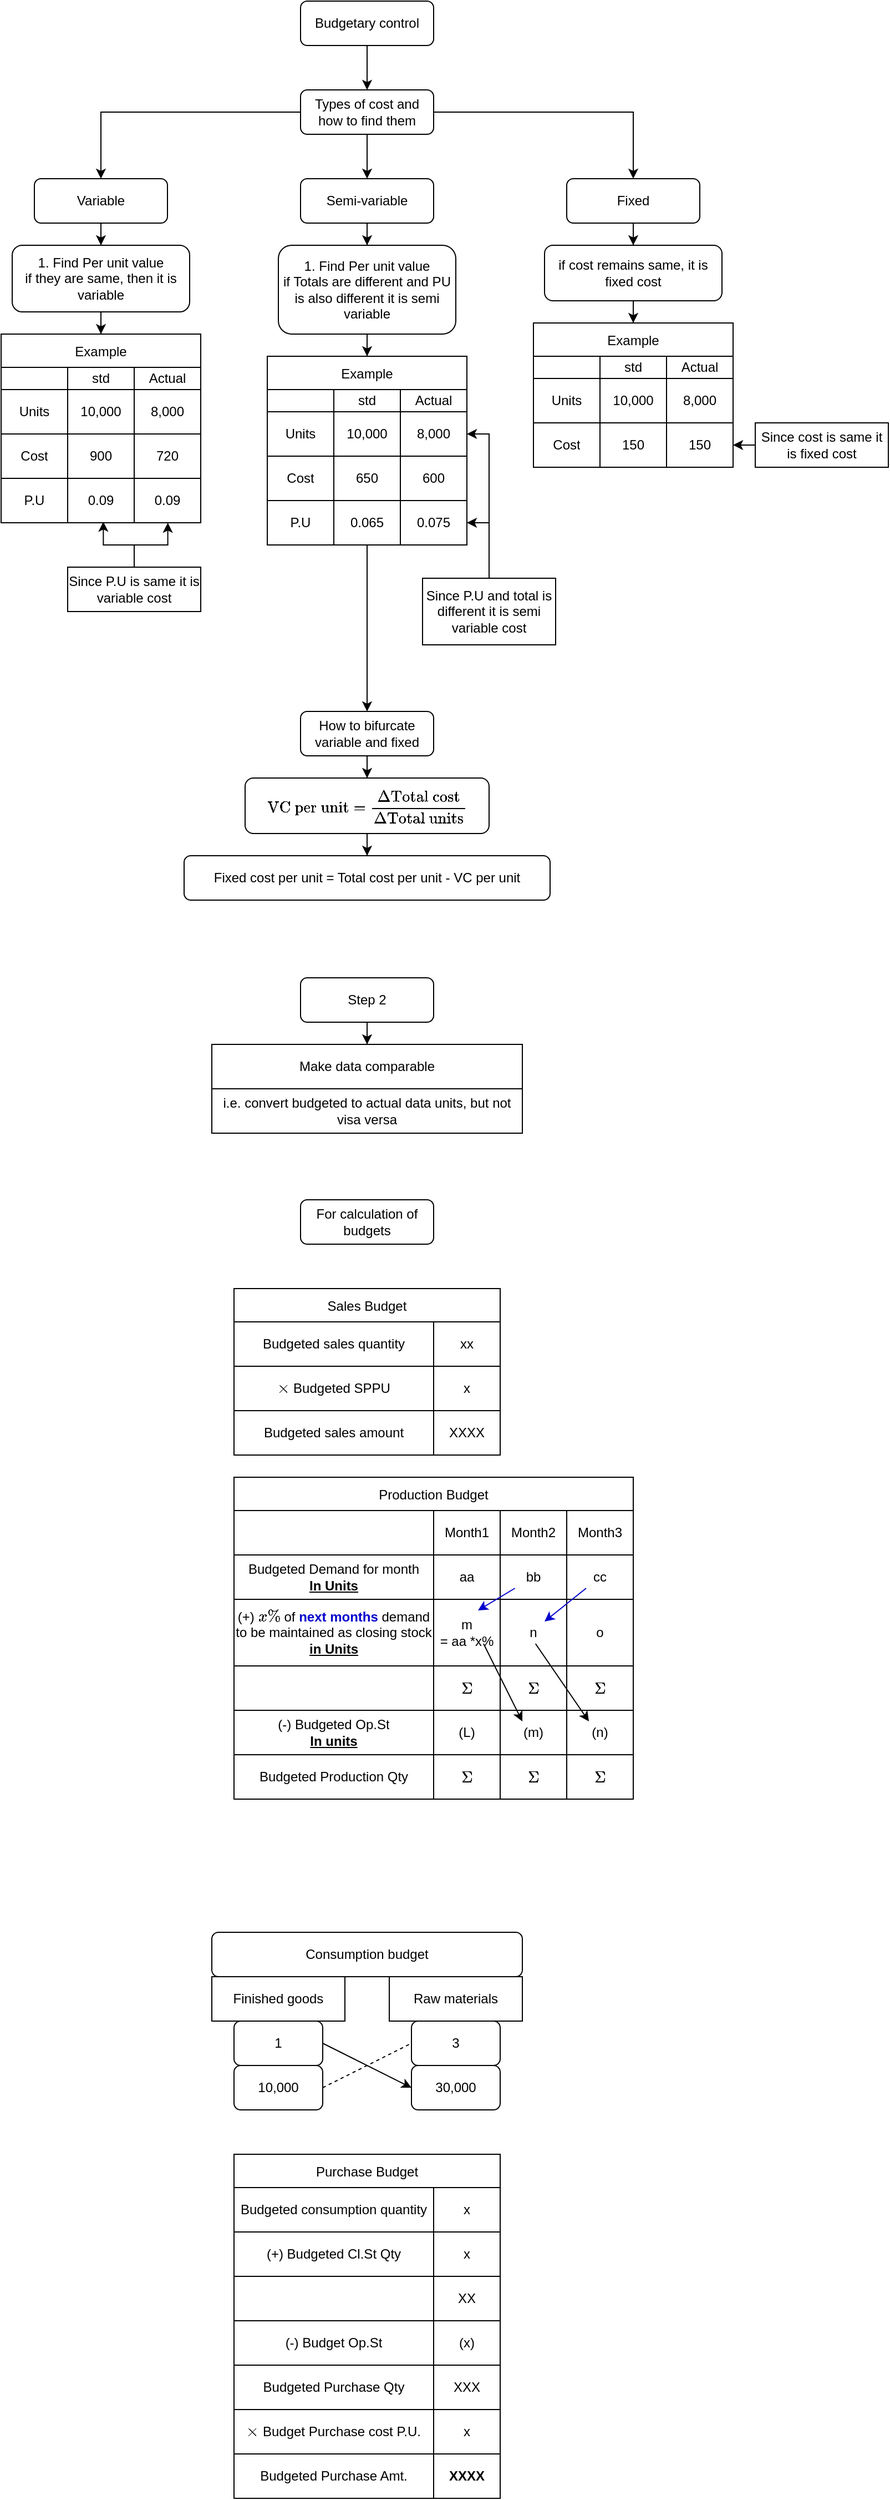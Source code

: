 <mxfile version="15.6.8" type="github">
  <diagram id="7xYDh08NcEi_VtG_tVV7" name="Page-1">
    <mxGraphModel dx="633" dy="253" grid="1" gridSize="10" guides="1" tooltips="1" connect="1" arrows="1" fold="1" page="1" pageScale="1" pageWidth="850" pageHeight="1100" math="1" shadow="0">
      <root>
        <mxCell id="0" />
        <mxCell id="1" parent="0" />
        <mxCell id="7W-jUXoZuzK3Gu51qgMF-83" style="edgeStyle=orthogonalEdgeStyle;rounded=0;orthogonalLoop=1;jettySize=auto;html=1;" parent="1" source="7W-jUXoZuzK3Gu51qgMF-1" target="7W-jUXoZuzK3Gu51qgMF-2" edge="1">
          <mxGeometry relative="1" as="geometry" />
        </mxCell>
        <mxCell id="7W-jUXoZuzK3Gu51qgMF-1" value="Budgetary control" style="rounded=1;whiteSpace=wrap;html=1;" parent="1" vertex="1">
          <mxGeometry x="400" width="120" height="40" as="geometry" />
        </mxCell>
        <mxCell id="7W-jUXoZuzK3Gu51qgMF-80" style="edgeStyle=orthogonalEdgeStyle;rounded=0;orthogonalLoop=1;jettySize=auto;html=1;" parent="1" source="7W-jUXoZuzK3Gu51qgMF-2" target="7W-jUXoZuzK3Gu51qgMF-4" edge="1">
          <mxGeometry relative="1" as="geometry" />
        </mxCell>
        <mxCell id="7W-jUXoZuzK3Gu51qgMF-81" style="edgeStyle=orthogonalEdgeStyle;rounded=0;orthogonalLoop=1;jettySize=auto;html=1;" parent="1" source="7W-jUXoZuzK3Gu51qgMF-2" target="7W-jUXoZuzK3Gu51qgMF-5" edge="1">
          <mxGeometry relative="1" as="geometry" />
        </mxCell>
        <mxCell id="7W-jUXoZuzK3Gu51qgMF-82" style="edgeStyle=orthogonalEdgeStyle;rounded=0;orthogonalLoop=1;jettySize=auto;html=1;" parent="1" source="7W-jUXoZuzK3Gu51qgMF-2" target="7W-jUXoZuzK3Gu51qgMF-3" edge="1">
          <mxGeometry relative="1" as="geometry" />
        </mxCell>
        <mxCell id="7W-jUXoZuzK3Gu51qgMF-2" value="Types of cost and how to find them" style="rounded=1;whiteSpace=wrap;html=1;" parent="1" vertex="1">
          <mxGeometry x="400" y="80" width="120" height="40" as="geometry" />
        </mxCell>
        <mxCell id="7W-jUXoZuzK3Gu51qgMF-77" style="edgeStyle=orthogonalEdgeStyle;rounded=0;orthogonalLoop=1;jettySize=auto;html=1;" parent="1" source="7W-jUXoZuzK3Gu51qgMF-3" target="7W-jUXoZuzK3Gu51qgMF-76" edge="1">
          <mxGeometry relative="1" as="geometry" />
        </mxCell>
        <mxCell id="7W-jUXoZuzK3Gu51qgMF-3" value="Fixed" style="rounded=1;whiteSpace=wrap;html=1;" parent="1" vertex="1">
          <mxGeometry x="640" y="160" width="120" height="40" as="geometry" />
        </mxCell>
        <mxCell id="7W-jUXoZuzK3Gu51qgMF-49" style="edgeStyle=orthogonalEdgeStyle;rounded=0;orthogonalLoop=1;jettySize=auto;html=1;" parent="1" source="7W-jUXoZuzK3Gu51qgMF-4" target="7W-jUXoZuzK3Gu51qgMF-48" edge="1">
          <mxGeometry relative="1" as="geometry" />
        </mxCell>
        <mxCell id="7W-jUXoZuzK3Gu51qgMF-4" value="Semi-variable" style="rounded=1;whiteSpace=wrap;html=1;" parent="1" vertex="1">
          <mxGeometry x="400" y="160" width="120" height="40" as="geometry" />
        </mxCell>
        <mxCell id="7W-jUXoZuzK3Gu51qgMF-30" style="edgeStyle=orthogonalEdgeStyle;rounded=0;orthogonalLoop=1;jettySize=auto;html=1;" parent="1" source="7W-jUXoZuzK3Gu51qgMF-5" target="7W-jUXoZuzK3Gu51qgMF-6" edge="1">
          <mxGeometry relative="1" as="geometry" />
        </mxCell>
        <mxCell id="7W-jUXoZuzK3Gu51qgMF-5" value="Variable" style="rounded=1;whiteSpace=wrap;html=1;" parent="1" vertex="1">
          <mxGeometry x="160" y="160" width="120" height="40" as="geometry" />
        </mxCell>
        <mxCell id="7W-jUXoZuzK3Gu51qgMF-29" style="edgeStyle=orthogonalEdgeStyle;rounded=0;orthogonalLoop=1;jettySize=auto;html=1;" parent="1" source="7W-jUXoZuzK3Gu51qgMF-6" target="7W-jUXoZuzK3Gu51qgMF-9" edge="1">
          <mxGeometry relative="1" as="geometry" />
        </mxCell>
        <mxCell id="7W-jUXoZuzK3Gu51qgMF-6" value="&lt;div&gt;1. Find Per unit value&lt;/div&gt;&lt;div&gt;if they are same, then it is variable&lt;br&gt;&lt;/div&gt;" style="rounded=1;whiteSpace=wrap;html=1;" parent="1" vertex="1">
          <mxGeometry x="140" y="220" width="160" height="60" as="geometry" />
        </mxCell>
        <mxCell id="7W-jUXoZuzK3Gu51qgMF-9" value="Example" style="shape=table;startSize=30;container=1;collapsible=0;childLayout=tableLayout;" parent="1" vertex="1">
          <mxGeometry x="130" y="300" width="180" height="170" as="geometry" />
        </mxCell>
        <mxCell id="7W-jUXoZuzK3Gu51qgMF-10" value="" style="shape=partialRectangle;collapsible=0;dropTarget=0;pointerEvents=0;fillColor=none;top=0;left=0;bottom=0;right=0;points=[[0,0.5],[1,0.5]];portConstraint=eastwest;" parent="7W-jUXoZuzK3Gu51qgMF-9" vertex="1">
          <mxGeometry y="30" width="180" height="20" as="geometry" />
        </mxCell>
        <mxCell id="7W-jUXoZuzK3Gu51qgMF-11" value="" style="shape=partialRectangle;html=1;whiteSpace=wrap;connectable=0;overflow=hidden;fillColor=none;top=0;left=0;bottom=0;right=0;pointerEvents=1;" parent="7W-jUXoZuzK3Gu51qgMF-10" vertex="1">
          <mxGeometry width="60" height="20" as="geometry" />
        </mxCell>
        <mxCell id="7W-jUXoZuzK3Gu51qgMF-12" value="std" style="shape=partialRectangle;html=1;whiteSpace=wrap;connectable=0;overflow=hidden;fillColor=none;top=0;left=0;bottom=0;right=0;pointerEvents=1;" parent="7W-jUXoZuzK3Gu51qgMF-10" vertex="1">
          <mxGeometry x="60" width="60" height="20" as="geometry" />
        </mxCell>
        <mxCell id="7W-jUXoZuzK3Gu51qgMF-13" value="Actual" style="shape=partialRectangle;html=1;whiteSpace=wrap;connectable=0;overflow=hidden;fillColor=none;top=0;left=0;bottom=0;right=0;pointerEvents=1;" parent="7W-jUXoZuzK3Gu51qgMF-10" vertex="1">
          <mxGeometry x="120" width="60" height="20" as="geometry" />
        </mxCell>
        <mxCell id="7W-jUXoZuzK3Gu51qgMF-14" value="" style="shape=partialRectangle;collapsible=0;dropTarget=0;pointerEvents=0;fillColor=none;top=0;left=0;bottom=0;right=0;points=[[0,0.5],[1,0.5]];portConstraint=eastwest;" parent="7W-jUXoZuzK3Gu51qgMF-9" vertex="1">
          <mxGeometry y="50" width="180" height="40" as="geometry" />
        </mxCell>
        <mxCell id="7W-jUXoZuzK3Gu51qgMF-15" value="Units" style="shape=partialRectangle;html=1;whiteSpace=wrap;connectable=0;overflow=hidden;fillColor=none;top=0;left=0;bottom=0;right=0;pointerEvents=1;" parent="7W-jUXoZuzK3Gu51qgMF-14" vertex="1">
          <mxGeometry width="60" height="40" as="geometry" />
        </mxCell>
        <mxCell id="7W-jUXoZuzK3Gu51qgMF-16" value="10,000" style="shape=partialRectangle;html=1;whiteSpace=wrap;connectable=0;overflow=hidden;fillColor=none;top=0;left=0;bottom=0;right=0;pointerEvents=1;" parent="7W-jUXoZuzK3Gu51qgMF-14" vertex="1">
          <mxGeometry x="60" width="60" height="40" as="geometry" />
        </mxCell>
        <mxCell id="7W-jUXoZuzK3Gu51qgMF-17" value="8,000" style="shape=partialRectangle;html=1;whiteSpace=wrap;connectable=0;overflow=hidden;fillColor=none;top=0;left=0;bottom=0;right=0;pointerEvents=1;" parent="7W-jUXoZuzK3Gu51qgMF-14" vertex="1">
          <mxGeometry x="120" width="60" height="40" as="geometry" />
        </mxCell>
        <mxCell id="7W-jUXoZuzK3Gu51qgMF-18" style="shape=partialRectangle;collapsible=0;dropTarget=0;pointerEvents=0;fillColor=none;top=0;left=0;bottom=0;right=0;points=[[0,0.5],[1,0.5]];portConstraint=eastwest;" parent="7W-jUXoZuzK3Gu51qgMF-9" vertex="1">
          <mxGeometry y="90" width="180" height="40" as="geometry" />
        </mxCell>
        <mxCell id="7W-jUXoZuzK3Gu51qgMF-19" value="Cost" style="shape=partialRectangle;html=1;whiteSpace=wrap;connectable=0;overflow=hidden;fillColor=none;top=0;left=0;bottom=0;right=0;pointerEvents=1;" parent="7W-jUXoZuzK3Gu51qgMF-18" vertex="1">
          <mxGeometry width="60" height="40" as="geometry" />
        </mxCell>
        <mxCell id="7W-jUXoZuzK3Gu51qgMF-20" value="900" style="shape=partialRectangle;html=1;whiteSpace=wrap;connectable=0;overflow=hidden;fillColor=none;top=0;left=0;bottom=0;right=0;pointerEvents=1;" parent="7W-jUXoZuzK3Gu51qgMF-18" vertex="1">
          <mxGeometry x="60" width="60" height="40" as="geometry" />
        </mxCell>
        <mxCell id="7W-jUXoZuzK3Gu51qgMF-21" value="720" style="shape=partialRectangle;html=1;whiteSpace=wrap;connectable=0;overflow=hidden;fillColor=none;top=0;left=0;bottom=0;right=0;pointerEvents=1;" parent="7W-jUXoZuzK3Gu51qgMF-18" vertex="1">
          <mxGeometry x="120" width="60" height="40" as="geometry" />
        </mxCell>
        <mxCell id="7W-jUXoZuzK3Gu51qgMF-22" style="shape=partialRectangle;collapsible=0;dropTarget=0;pointerEvents=0;fillColor=none;top=0;left=0;bottom=0;right=0;points=[[0,0.5],[1,0.5]];portConstraint=eastwest;" parent="7W-jUXoZuzK3Gu51qgMF-9" vertex="1">
          <mxGeometry y="130" width="180" height="40" as="geometry" />
        </mxCell>
        <mxCell id="7W-jUXoZuzK3Gu51qgMF-23" value="P.U" style="shape=partialRectangle;html=1;whiteSpace=wrap;connectable=0;overflow=hidden;fillColor=none;top=0;left=0;bottom=0;right=0;pointerEvents=1;" parent="7W-jUXoZuzK3Gu51qgMF-22" vertex="1">
          <mxGeometry width="60" height="40" as="geometry" />
        </mxCell>
        <mxCell id="7W-jUXoZuzK3Gu51qgMF-24" value="0.09" style="shape=partialRectangle;html=1;whiteSpace=wrap;connectable=0;overflow=hidden;fillColor=none;top=0;left=0;bottom=0;right=0;pointerEvents=1;" parent="7W-jUXoZuzK3Gu51qgMF-22" vertex="1">
          <mxGeometry x="60" width="60" height="40" as="geometry" />
        </mxCell>
        <mxCell id="7W-jUXoZuzK3Gu51qgMF-25" value="0.09" style="shape=partialRectangle;html=1;whiteSpace=wrap;connectable=0;overflow=hidden;fillColor=none;top=0;left=0;bottom=0;right=0;pointerEvents=1;" parent="7W-jUXoZuzK3Gu51qgMF-22" vertex="1">
          <mxGeometry x="120" width="60" height="40" as="geometry" />
        </mxCell>
        <mxCell id="7W-jUXoZuzK3Gu51qgMF-27" style="edgeStyle=orthogonalEdgeStyle;rounded=0;orthogonalLoop=1;jettySize=auto;html=1;entryX=0.835;entryY=1.001;entryDx=0;entryDy=0;entryPerimeter=0;" parent="1" source="7W-jUXoZuzK3Gu51qgMF-26" target="7W-jUXoZuzK3Gu51qgMF-22" edge="1">
          <mxGeometry relative="1" as="geometry" />
        </mxCell>
        <mxCell id="7W-jUXoZuzK3Gu51qgMF-28" style="edgeStyle=orthogonalEdgeStyle;rounded=0;orthogonalLoop=1;jettySize=auto;html=1;entryX=0.512;entryY=0.977;entryDx=0;entryDy=0;entryPerimeter=0;" parent="1" source="7W-jUXoZuzK3Gu51qgMF-26" target="7W-jUXoZuzK3Gu51qgMF-22" edge="1">
          <mxGeometry relative="1" as="geometry" />
        </mxCell>
        <mxCell id="7W-jUXoZuzK3Gu51qgMF-26" value="Since P.U is same it is variable cost" style="rounded=0;whiteSpace=wrap;html=1;" parent="1" vertex="1">
          <mxGeometry x="190" y="510" width="120" height="40" as="geometry" />
        </mxCell>
        <mxCell id="7W-jUXoZuzK3Gu51qgMF-85" style="edgeStyle=orthogonalEdgeStyle;rounded=0;orthogonalLoop=1;jettySize=auto;html=1;" parent="1" source="7W-jUXoZuzK3Gu51qgMF-31" target="7W-jUXoZuzK3Gu51qgMF-84" edge="1">
          <mxGeometry relative="1" as="geometry" />
        </mxCell>
        <mxCell id="7W-jUXoZuzK3Gu51qgMF-31" value="Example" style="shape=table;startSize=30;container=1;collapsible=0;childLayout=tableLayout;" parent="1" vertex="1">
          <mxGeometry x="370" y="320" width="180" height="170" as="geometry" />
        </mxCell>
        <mxCell id="7W-jUXoZuzK3Gu51qgMF-32" value="" style="shape=partialRectangle;collapsible=0;dropTarget=0;pointerEvents=0;fillColor=none;top=0;left=0;bottom=0;right=0;points=[[0,0.5],[1,0.5]];portConstraint=eastwest;" parent="7W-jUXoZuzK3Gu51qgMF-31" vertex="1">
          <mxGeometry y="30" width="180" height="20" as="geometry" />
        </mxCell>
        <mxCell id="7W-jUXoZuzK3Gu51qgMF-33" value="" style="shape=partialRectangle;html=1;whiteSpace=wrap;connectable=0;overflow=hidden;fillColor=none;top=0;left=0;bottom=0;right=0;pointerEvents=1;" parent="7W-jUXoZuzK3Gu51qgMF-32" vertex="1">
          <mxGeometry width="60" height="20" as="geometry" />
        </mxCell>
        <mxCell id="7W-jUXoZuzK3Gu51qgMF-34" value="std" style="shape=partialRectangle;html=1;whiteSpace=wrap;connectable=0;overflow=hidden;fillColor=none;top=0;left=0;bottom=0;right=0;pointerEvents=1;" parent="7W-jUXoZuzK3Gu51qgMF-32" vertex="1">
          <mxGeometry x="60" width="60" height="20" as="geometry" />
        </mxCell>
        <mxCell id="7W-jUXoZuzK3Gu51qgMF-35" value="Actual" style="shape=partialRectangle;html=1;whiteSpace=wrap;connectable=0;overflow=hidden;fillColor=none;top=0;left=0;bottom=0;right=0;pointerEvents=1;" parent="7W-jUXoZuzK3Gu51qgMF-32" vertex="1">
          <mxGeometry x="120" width="60" height="20" as="geometry" />
        </mxCell>
        <mxCell id="7W-jUXoZuzK3Gu51qgMF-36" value="" style="shape=partialRectangle;collapsible=0;dropTarget=0;pointerEvents=0;fillColor=none;top=0;left=0;bottom=0;right=0;points=[[0,0.5],[1,0.5]];portConstraint=eastwest;" parent="7W-jUXoZuzK3Gu51qgMF-31" vertex="1">
          <mxGeometry y="50" width="180" height="40" as="geometry" />
        </mxCell>
        <mxCell id="7W-jUXoZuzK3Gu51qgMF-37" value="Units" style="shape=partialRectangle;html=1;whiteSpace=wrap;connectable=0;overflow=hidden;fillColor=none;top=0;left=0;bottom=0;right=0;pointerEvents=1;" parent="7W-jUXoZuzK3Gu51qgMF-36" vertex="1">
          <mxGeometry width="60" height="40" as="geometry" />
        </mxCell>
        <mxCell id="7W-jUXoZuzK3Gu51qgMF-38" value="10,000" style="shape=partialRectangle;html=1;whiteSpace=wrap;connectable=0;overflow=hidden;fillColor=none;top=0;left=0;bottom=0;right=0;pointerEvents=1;" parent="7W-jUXoZuzK3Gu51qgMF-36" vertex="1">
          <mxGeometry x="60" width="60" height="40" as="geometry" />
        </mxCell>
        <mxCell id="7W-jUXoZuzK3Gu51qgMF-39" value="8,000" style="shape=partialRectangle;html=1;whiteSpace=wrap;connectable=0;overflow=hidden;fillColor=none;top=0;left=0;bottom=0;right=0;pointerEvents=1;" parent="7W-jUXoZuzK3Gu51qgMF-36" vertex="1">
          <mxGeometry x="120" width="60" height="40" as="geometry" />
        </mxCell>
        <mxCell id="7W-jUXoZuzK3Gu51qgMF-40" style="shape=partialRectangle;collapsible=0;dropTarget=0;pointerEvents=0;fillColor=none;top=0;left=0;bottom=0;right=0;points=[[0,0.5],[1,0.5]];portConstraint=eastwest;" parent="7W-jUXoZuzK3Gu51qgMF-31" vertex="1">
          <mxGeometry y="90" width="180" height="40" as="geometry" />
        </mxCell>
        <mxCell id="7W-jUXoZuzK3Gu51qgMF-41" value="Cost" style="shape=partialRectangle;html=1;whiteSpace=wrap;connectable=0;overflow=hidden;fillColor=none;top=0;left=0;bottom=0;right=0;pointerEvents=1;" parent="7W-jUXoZuzK3Gu51qgMF-40" vertex="1">
          <mxGeometry width="60" height="40" as="geometry" />
        </mxCell>
        <mxCell id="7W-jUXoZuzK3Gu51qgMF-42" value="650" style="shape=partialRectangle;html=1;whiteSpace=wrap;connectable=0;overflow=hidden;fillColor=none;top=0;left=0;bottom=0;right=0;pointerEvents=1;" parent="7W-jUXoZuzK3Gu51qgMF-40" vertex="1">
          <mxGeometry x="60" width="60" height="40" as="geometry" />
        </mxCell>
        <mxCell id="7W-jUXoZuzK3Gu51qgMF-43" value="600" style="shape=partialRectangle;html=1;whiteSpace=wrap;connectable=0;overflow=hidden;fillColor=none;top=0;left=0;bottom=0;right=0;pointerEvents=1;" parent="7W-jUXoZuzK3Gu51qgMF-40" vertex="1">
          <mxGeometry x="120" width="60" height="40" as="geometry" />
        </mxCell>
        <mxCell id="7W-jUXoZuzK3Gu51qgMF-44" style="shape=partialRectangle;collapsible=0;dropTarget=0;pointerEvents=0;fillColor=none;top=0;left=0;bottom=0;right=0;points=[[0,0.5],[1,0.5]];portConstraint=eastwest;" parent="7W-jUXoZuzK3Gu51qgMF-31" vertex="1">
          <mxGeometry y="130" width="180" height="40" as="geometry" />
        </mxCell>
        <mxCell id="7W-jUXoZuzK3Gu51qgMF-45" value="P.U" style="shape=partialRectangle;html=1;whiteSpace=wrap;connectable=0;overflow=hidden;fillColor=none;top=0;left=0;bottom=0;right=0;pointerEvents=1;" parent="7W-jUXoZuzK3Gu51qgMF-44" vertex="1">
          <mxGeometry width="60" height="40" as="geometry" />
        </mxCell>
        <mxCell id="7W-jUXoZuzK3Gu51qgMF-46" value="0.065" style="shape=partialRectangle;html=1;whiteSpace=wrap;connectable=0;overflow=hidden;fillColor=none;top=0;left=0;bottom=0;right=0;pointerEvents=1;" parent="7W-jUXoZuzK3Gu51qgMF-44" vertex="1">
          <mxGeometry x="60" width="60" height="40" as="geometry" />
        </mxCell>
        <mxCell id="7W-jUXoZuzK3Gu51qgMF-47" value="0.075" style="shape=partialRectangle;html=1;whiteSpace=wrap;connectable=0;overflow=hidden;fillColor=none;top=0;left=0;bottom=0;right=0;pointerEvents=1;" parent="7W-jUXoZuzK3Gu51qgMF-44" vertex="1">
          <mxGeometry x="120" width="60" height="40" as="geometry" />
        </mxCell>
        <mxCell id="7W-jUXoZuzK3Gu51qgMF-50" style="edgeStyle=orthogonalEdgeStyle;rounded=0;orthogonalLoop=1;jettySize=auto;html=1;entryX=0.5;entryY=0;entryDx=0;entryDy=0;" parent="1" source="7W-jUXoZuzK3Gu51qgMF-48" target="7W-jUXoZuzK3Gu51qgMF-31" edge="1">
          <mxGeometry relative="1" as="geometry" />
        </mxCell>
        <mxCell id="7W-jUXoZuzK3Gu51qgMF-48" value="&lt;div&gt;1. Find Per unit value&lt;/div&gt;&lt;div&gt;if Totals are different and PU is also different it is semi variable&lt;br&gt;&lt;/div&gt;" style="rounded=1;whiteSpace=wrap;html=1;" parent="1" vertex="1">
          <mxGeometry x="380" y="220" width="160" height="80" as="geometry" />
        </mxCell>
        <mxCell id="7W-jUXoZuzK3Gu51qgMF-52" style="edgeStyle=orthogonalEdgeStyle;rounded=0;orthogonalLoop=1;jettySize=auto;html=1;entryX=1;entryY=0.5;entryDx=0;entryDy=0;" parent="1" source="7W-jUXoZuzK3Gu51qgMF-51" target="7W-jUXoZuzK3Gu51qgMF-44" edge="1">
          <mxGeometry relative="1" as="geometry" />
        </mxCell>
        <mxCell id="7W-jUXoZuzK3Gu51qgMF-53" style="edgeStyle=orthogonalEdgeStyle;rounded=0;orthogonalLoop=1;jettySize=auto;html=1;entryX=1;entryY=0.5;entryDx=0;entryDy=0;" parent="1" source="7W-jUXoZuzK3Gu51qgMF-51" target="7W-jUXoZuzK3Gu51qgMF-36" edge="1">
          <mxGeometry relative="1" as="geometry" />
        </mxCell>
        <mxCell id="7W-jUXoZuzK3Gu51qgMF-51" value="Since P.U and total is different it is semi variable cost" style="rounded=0;whiteSpace=wrap;html=1;" parent="1" vertex="1">
          <mxGeometry x="510" y="520" width="120" height="60" as="geometry" />
        </mxCell>
        <mxCell id="7W-jUXoZuzK3Gu51qgMF-58" value="Example" style="shape=table;startSize=30;container=1;collapsible=0;childLayout=tableLayout;" parent="1" vertex="1">
          <mxGeometry x="610" y="290" width="180" height="130" as="geometry" />
        </mxCell>
        <mxCell id="7W-jUXoZuzK3Gu51qgMF-59" value="" style="shape=partialRectangle;collapsible=0;dropTarget=0;pointerEvents=0;fillColor=none;top=0;left=0;bottom=0;right=0;points=[[0,0.5],[1,0.5]];portConstraint=eastwest;" parent="7W-jUXoZuzK3Gu51qgMF-58" vertex="1">
          <mxGeometry y="30" width="180" height="20" as="geometry" />
        </mxCell>
        <mxCell id="7W-jUXoZuzK3Gu51qgMF-60" value="" style="shape=partialRectangle;html=1;whiteSpace=wrap;connectable=0;overflow=hidden;fillColor=none;top=0;left=0;bottom=0;right=0;pointerEvents=1;" parent="7W-jUXoZuzK3Gu51qgMF-59" vertex="1">
          <mxGeometry width="60" height="20" as="geometry" />
        </mxCell>
        <mxCell id="7W-jUXoZuzK3Gu51qgMF-61" value="std" style="shape=partialRectangle;html=1;whiteSpace=wrap;connectable=0;overflow=hidden;fillColor=none;top=0;left=0;bottom=0;right=0;pointerEvents=1;" parent="7W-jUXoZuzK3Gu51qgMF-59" vertex="1">
          <mxGeometry x="60" width="60" height="20" as="geometry" />
        </mxCell>
        <mxCell id="7W-jUXoZuzK3Gu51qgMF-62" value="Actual" style="shape=partialRectangle;html=1;whiteSpace=wrap;connectable=0;overflow=hidden;fillColor=none;top=0;left=0;bottom=0;right=0;pointerEvents=1;" parent="7W-jUXoZuzK3Gu51qgMF-59" vertex="1">
          <mxGeometry x="120" width="60" height="20" as="geometry" />
        </mxCell>
        <mxCell id="7W-jUXoZuzK3Gu51qgMF-63" value="" style="shape=partialRectangle;collapsible=0;dropTarget=0;pointerEvents=0;fillColor=none;top=0;left=0;bottom=0;right=0;points=[[0,0.5],[1,0.5]];portConstraint=eastwest;" parent="7W-jUXoZuzK3Gu51qgMF-58" vertex="1">
          <mxGeometry y="50" width="180" height="40" as="geometry" />
        </mxCell>
        <mxCell id="7W-jUXoZuzK3Gu51qgMF-64" value="Units" style="shape=partialRectangle;html=1;whiteSpace=wrap;connectable=0;overflow=hidden;fillColor=none;top=0;left=0;bottom=0;right=0;pointerEvents=1;" parent="7W-jUXoZuzK3Gu51qgMF-63" vertex="1">
          <mxGeometry width="60" height="40" as="geometry" />
        </mxCell>
        <mxCell id="7W-jUXoZuzK3Gu51qgMF-65" value="10,000" style="shape=partialRectangle;html=1;whiteSpace=wrap;connectable=0;overflow=hidden;fillColor=none;top=0;left=0;bottom=0;right=0;pointerEvents=1;" parent="7W-jUXoZuzK3Gu51qgMF-63" vertex="1">
          <mxGeometry x="60" width="60" height="40" as="geometry" />
        </mxCell>
        <mxCell id="7W-jUXoZuzK3Gu51qgMF-66" value="8,000" style="shape=partialRectangle;html=1;whiteSpace=wrap;connectable=0;overflow=hidden;fillColor=none;top=0;left=0;bottom=0;right=0;pointerEvents=1;" parent="7W-jUXoZuzK3Gu51qgMF-63" vertex="1">
          <mxGeometry x="120" width="60" height="40" as="geometry" />
        </mxCell>
        <mxCell id="7W-jUXoZuzK3Gu51qgMF-67" style="shape=partialRectangle;collapsible=0;dropTarget=0;pointerEvents=0;fillColor=none;top=0;left=0;bottom=0;right=0;points=[[0,0.5],[1,0.5]];portConstraint=eastwest;" parent="7W-jUXoZuzK3Gu51qgMF-58" vertex="1">
          <mxGeometry y="90" width="180" height="40" as="geometry" />
        </mxCell>
        <mxCell id="7W-jUXoZuzK3Gu51qgMF-68" value="Cost" style="shape=partialRectangle;html=1;whiteSpace=wrap;connectable=0;overflow=hidden;fillColor=none;top=0;left=0;bottom=0;right=0;pointerEvents=1;" parent="7W-jUXoZuzK3Gu51qgMF-67" vertex="1">
          <mxGeometry width="60" height="40" as="geometry" />
        </mxCell>
        <mxCell id="7W-jUXoZuzK3Gu51qgMF-69" value="150" style="shape=partialRectangle;html=1;whiteSpace=wrap;connectable=0;overflow=hidden;fillColor=none;top=0;left=0;bottom=0;right=0;pointerEvents=1;" parent="7W-jUXoZuzK3Gu51qgMF-67" vertex="1">
          <mxGeometry x="60" width="60" height="40" as="geometry" />
        </mxCell>
        <mxCell id="7W-jUXoZuzK3Gu51qgMF-70" value="150" style="shape=partialRectangle;html=1;whiteSpace=wrap;connectable=0;overflow=hidden;fillColor=none;top=0;left=0;bottom=0;right=0;pointerEvents=1;" parent="7W-jUXoZuzK3Gu51qgMF-67" vertex="1">
          <mxGeometry x="120" width="60" height="40" as="geometry" />
        </mxCell>
        <mxCell id="7W-jUXoZuzK3Gu51qgMF-75" style="edgeStyle=orthogonalEdgeStyle;rounded=0;orthogonalLoop=1;jettySize=auto;html=1;entryX=0.5;entryY=0;entryDx=0;entryDy=0;" parent="1" source="7W-jUXoZuzK3Gu51qgMF-76" target="7W-jUXoZuzK3Gu51qgMF-58" edge="1">
          <mxGeometry relative="1" as="geometry" />
        </mxCell>
        <mxCell id="7W-jUXoZuzK3Gu51qgMF-76" value="if cost remains same, it is fixed cost" style="rounded=1;whiteSpace=wrap;html=1;" parent="1" vertex="1">
          <mxGeometry x="620" y="220" width="160" height="50" as="geometry" />
        </mxCell>
        <mxCell id="7W-jUXoZuzK3Gu51qgMF-79" style="edgeStyle=orthogonalEdgeStyle;rounded=0;orthogonalLoop=1;jettySize=auto;html=1;entryX=1;entryY=0.5;entryDx=0;entryDy=0;" parent="1" source="7W-jUXoZuzK3Gu51qgMF-78" target="7W-jUXoZuzK3Gu51qgMF-67" edge="1">
          <mxGeometry relative="1" as="geometry" />
        </mxCell>
        <mxCell id="7W-jUXoZuzK3Gu51qgMF-78" value="Since cost is same it is fixed cost" style="rounded=0;whiteSpace=wrap;html=1;" parent="1" vertex="1">
          <mxGeometry x="810" y="380" width="120" height="40" as="geometry" />
        </mxCell>
        <mxCell id="7W-jUXoZuzK3Gu51qgMF-90" style="edgeStyle=orthogonalEdgeStyle;rounded=0;orthogonalLoop=1;jettySize=auto;html=1;" parent="1" source="7W-jUXoZuzK3Gu51qgMF-84" target="7W-jUXoZuzK3Gu51qgMF-86" edge="1">
          <mxGeometry relative="1" as="geometry" />
        </mxCell>
        <mxCell id="7W-jUXoZuzK3Gu51qgMF-84" value="How to bifurcate variable and fixed" style="rounded=1;whiteSpace=wrap;html=1;" parent="1" vertex="1">
          <mxGeometry x="400" y="640" width="120" height="40" as="geometry" />
        </mxCell>
        <mxCell id="7W-jUXoZuzK3Gu51qgMF-92" style="edgeStyle=orthogonalEdgeStyle;rounded=0;orthogonalLoop=1;jettySize=auto;html=1;entryX=0.5;entryY=0;entryDx=0;entryDy=0;" parent="1" source="7W-jUXoZuzK3Gu51qgMF-86" target="7W-jUXoZuzK3Gu51qgMF-91" edge="1">
          <mxGeometry relative="1" as="geometry" />
        </mxCell>
        <mxCell id="7W-jUXoZuzK3Gu51qgMF-86" value="`\text{VC per unit} = (Delta\text{Total cost})/(Delta\text{Total units})`" style="rounded=1;whiteSpace=wrap;html=1;" parent="1" vertex="1">
          <mxGeometry x="350" y="700" width="220" height="50" as="geometry" />
        </mxCell>
        <mxCell id="7W-jUXoZuzK3Gu51qgMF-91" value="Fixed cost per unit = Total cost per unit - VC per unit" style="rounded=1;whiteSpace=wrap;html=1;" parent="1" vertex="1">
          <mxGeometry x="295" y="770" width="330" height="40" as="geometry" />
        </mxCell>
        <mxCell id="7W-jUXoZuzK3Gu51qgMF-96" style="edgeStyle=orthogonalEdgeStyle;rounded=0;orthogonalLoop=1;jettySize=auto;html=1;entryX=0.5;entryY=0;entryDx=0;entryDy=0;" parent="1" source="7W-jUXoZuzK3Gu51qgMF-93" target="7W-jUXoZuzK3Gu51qgMF-94" edge="1">
          <mxGeometry relative="1" as="geometry" />
        </mxCell>
        <mxCell id="7W-jUXoZuzK3Gu51qgMF-93" value="Step 2" style="rounded=1;whiteSpace=wrap;html=1;" parent="1" vertex="1">
          <mxGeometry x="400" y="880" width="120" height="40" as="geometry" />
        </mxCell>
        <mxCell id="7W-jUXoZuzK3Gu51qgMF-94" value="Make data comparable" style="rounded=0;whiteSpace=wrap;html=1;" parent="1" vertex="1">
          <mxGeometry x="320" y="940" width="280" height="40" as="geometry" />
        </mxCell>
        <mxCell id="7W-jUXoZuzK3Gu51qgMF-95" value="i.e. convert budgeted to actual data units, but not visa versa" style="rounded=0;whiteSpace=wrap;html=1;" parent="1" vertex="1">
          <mxGeometry x="320" y="980" width="280" height="40" as="geometry" />
        </mxCell>
        <mxCell id="7W-jUXoZuzK3Gu51qgMF-97" value="For calculation of budgets" style="rounded=1;whiteSpace=wrap;html=1;" parent="1" vertex="1">
          <mxGeometry x="400" y="1080" width="120" height="40" as="geometry" />
        </mxCell>
        <mxCell id="7W-jUXoZuzK3Gu51qgMF-102" value="Sales Budget" style="shape=table;startSize=30;container=1;collapsible=0;childLayout=tableLayout;" parent="1" vertex="1">
          <mxGeometry x="340" y="1160" width="240" height="150" as="geometry" />
        </mxCell>
        <mxCell id="7W-jUXoZuzK3Gu51qgMF-103" value="" style="shape=partialRectangle;collapsible=0;dropTarget=0;pointerEvents=0;fillColor=none;top=0;left=0;bottom=0;right=0;points=[[0,0.5],[1,0.5]];portConstraint=eastwest;" parent="7W-jUXoZuzK3Gu51qgMF-102" vertex="1">
          <mxGeometry y="30" width="240" height="40" as="geometry" />
        </mxCell>
        <mxCell id="7W-jUXoZuzK3Gu51qgMF-104" value="Budgeted sales quantity" style="shape=partialRectangle;html=1;whiteSpace=wrap;connectable=0;overflow=hidden;fillColor=none;top=0;left=0;bottom=0;right=0;pointerEvents=1;" parent="7W-jUXoZuzK3Gu51qgMF-103" vertex="1">
          <mxGeometry width="180" height="40" as="geometry" />
        </mxCell>
        <mxCell id="7W-jUXoZuzK3Gu51qgMF-105" value="xx" style="shape=partialRectangle;html=1;whiteSpace=wrap;connectable=0;overflow=hidden;fillColor=none;top=0;left=0;bottom=0;right=0;pointerEvents=1;" parent="7W-jUXoZuzK3Gu51qgMF-103" vertex="1">
          <mxGeometry x="180" width="60" height="40" as="geometry" />
        </mxCell>
        <mxCell id="7W-jUXoZuzK3Gu51qgMF-106" value="" style="shape=partialRectangle;collapsible=0;dropTarget=0;pointerEvents=0;fillColor=none;top=0;left=0;bottom=0;right=0;points=[[0,0.5],[1,0.5]];portConstraint=eastwest;" parent="7W-jUXoZuzK3Gu51qgMF-102" vertex="1">
          <mxGeometry y="70" width="240" height="40" as="geometry" />
        </mxCell>
        <mxCell id="7W-jUXoZuzK3Gu51qgMF-107" value="`xx` Budgeted SPPU" style="shape=partialRectangle;html=1;whiteSpace=wrap;connectable=0;overflow=hidden;fillColor=none;top=0;left=0;bottom=0;right=0;pointerEvents=1;" parent="7W-jUXoZuzK3Gu51qgMF-106" vertex="1">
          <mxGeometry width="180" height="40" as="geometry" />
        </mxCell>
        <mxCell id="7W-jUXoZuzK3Gu51qgMF-108" value="x" style="shape=partialRectangle;html=1;whiteSpace=wrap;connectable=0;overflow=hidden;fillColor=none;top=0;left=0;bottom=0;right=0;pointerEvents=1;" parent="7W-jUXoZuzK3Gu51qgMF-106" vertex="1">
          <mxGeometry x="180" width="60" height="40" as="geometry" />
        </mxCell>
        <mxCell id="7W-jUXoZuzK3Gu51qgMF-109" value="" style="shape=partialRectangle;collapsible=0;dropTarget=0;pointerEvents=0;fillColor=none;top=0;left=0;bottom=0;right=0;points=[[0,0.5],[1,0.5]];portConstraint=eastwest;" parent="7W-jUXoZuzK3Gu51qgMF-102" vertex="1">
          <mxGeometry y="110" width="240" height="40" as="geometry" />
        </mxCell>
        <mxCell id="7W-jUXoZuzK3Gu51qgMF-110" value="Budgeted sales amount" style="shape=partialRectangle;html=1;whiteSpace=wrap;connectable=0;overflow=hidden;fillColor=none;top=0;left=0;bottom=0;right=0;pointerEvents=1;" parent="7W-jUXoZuzK3Gu51qgMF-109" vertex="1">
          <mxGeometry width="180" height="40" as="geometry" />
        </mxCell>
        <mxCell id="7W-jUXoZuzK3Gu51qgMF-111" value="XXXX" style="shape=partialRectangle;html=1;whiteSpace=wrap;connectable=0;overflow=hidden;fillColor=none;top=0;left=0;bottom=0;right=0;pointerEvents=1;" parent="7W-jUXoZuzK3Gu51qgMF-109" vertex="1">
          <mxGeometry x="180" width="60" height="40" as="geometry" />
        </mxCell>
        <mxCell id="7W-jUXoZuzK3Gu51qgMF-112" value="Production Budget" style="shape=table;startSize=30;container=1;collapsible=0;childLayout=tableLayout;" parent="1" vertex="1">
          <mxGeometry x="340" y="1330" width="360" height="290" as="geometry" />
        </mxCell>
        <mxCell id="2yRM1Pn9GfbSxxNnx_IK-1" style="shape=partialRectangle;collapsible=0;dropTarget=0;pointerEvents=0;fillColor=none;top=0;left=0;bottom=0;right=0;points=[[0,0.5],[1,0.5]];portConstraint=eastwest;" vertex="1" parent="7W-jUXoZuzK3Gu51qgMF-112">
          <mxGeometry y="30" width="360" height="40" as="geometry" />
        </mxCell>
        <mxCell id="2yRM1Pn9GfbSxxNnx_IK-2" style="shape=partialRectangle;html=1;whiteSpace=wrap;connectable=0;overflow=hidden;fillColor=none;top=0;left=0;bottom=0;right=0;pointerEvents=1;" vertex="1" parent="2yRM1Pn9GfbSxxNnx_IK-1">
          <mxGeometry width="180" height="40" as="geometry">
            <mxRectangle width="180" height="40" as="alternateBounds" />
          </mxGeometry>
        </mxCell>
        <mxCell id="2yRM1Pn9GfbSxxNnx_IK-3" value="Month1" style="shape=partialRectangle;html=1;whiteSpace=wrap;connectable=0;overflow=hidden;fillColor=none;top=0;left=0;bottom=0;right=0;pointerEvents=1;" vertex="1" parent="2yRM1Pn9GfbSxxNnx_IK-1">
          <mxGeometry x="180" width="60" height="40" as="geometry">
            <mxRectangle width="60" height="40" as="alternateBounds" />
          </mxGeometry>
        </mxCell>
        <mxCell id="2yRM1Pn9GfbSxxNnx_IK-10" value="Month2" style="shape=partialRectangle;html=1;whiteSpace=wrap;connectable=0;overflow=hidden;fillColor=none;top=0;left=0;bottom=0;right=0;pointerEvents=1;" vertex="1" parent="2yRM1Pn9GfbSxxNnx_IK-1">
          <mxGeometry x="240" width="60" height="40" as="geometry">
            <mxRectangle width="60" height="40" as="alternateBounds" />
          </mxGeometry>
        </mxCell>
        <mxCell id="2yRM1Pn9GfbSxxNnx_IK-4" value="Month3" style="shape=partialRectangle;html=1;whiteSpace=wrap;connectable=0;overflow=hidden;fillColor=none;top=0;left=0;bottom=0;right=0;pointerEvents=1;" vertex="1" parent="2yRM1Pn9GfbSxxNnx_IK-1">
          <mxGeometry x="300" width="60" height="40" as="geometry">
            <mxRectangle width="60" height="40" as="alternateBounds" />
          </mxGeometry>
        </mxCell>
        <mxCell id="7W-jUXoZuzK3Gu51qgMF-113" value="" style="shape=partialRectangle;collapsible=0;dropTarget=0;pointerEvents=0;fillColor=none;top=0;left=0;bottom=0;right=0;points=[[0,0.5],[1,0.5]];portConstraint=eastwest;" parent="7W-jUXoZuzK3Gu51qgMF-112" vertex="1">
          <mxGeometry y="70" width="360" height="40" as="geometry" />
        </mxCell>
        <mxCell id="7W-jUXoZuzK3Gu51qgMF-114" value="&lt;div&gt;Budgeted Demand for month&lt;/div&gt;&lt;div&gt;&lt;u&gt;&lt;b&gt;In Units&lt;/b&gt;&lt;/u&gt;&lt;br&gt;&lt;/div&gt;" style="shape=partialRectangle;html=1;whiteSpace=wrap;connectable=0;overflow=hidden;fillColor=none;top=0;left=0;bottom=0;right=0;pointerEvents=1;" parent="7W-jUXoZuzK3Gu51qgMF-113" vertex="1">
          <mxGeometry width="180" height="40" as="geometry">
            <mxRectangle width="180" height="40" as="alternateBounds" />
          </mxGeometry>
        </mxCell>
        <mxCell id="7W-jUXoZuzK3Gu51qgMF-115" value="aa" style="shape=partialRectangle;html=1;whiteSpace=wrap;connectable=0;overflow=hidden;fillColor=none;top=0;left=0;bottom=0;right=0;pointerEvents=1;" parent="7W-jUXoZuzK3Gu51qgMF-113" vertex="1">
          <mxGeometry x="180" width="60" height="40" as="geometry">
            <mxRectangle width="60" height="40" as="alternateBounds" />
          </mxGeometry>
        </mxCell>
        <mxCell id="2yRM1Pn9GfbSxxNnx_IK-11" value="bb" style="shape=partialRectangle;html=1;whiteSpace=wrap;connectable=0;overflow=hidden;fillColor=none;top=0;left=0;bottom=0;right=0;pointerEvents=1;" vertex="1" parent="7W-jUXoZuzK3Gu51qgMF-113">
          <mxGeometry x="240" width="60" height="40" as="geometry">
            <mxRectangle width="60" height="40" as="alternateBounds" />
          </mxGeometry>
        </mxCell>
        <mxCell id="2yRM1Pn9GfbSxxNnx_IK-5" value="cc" style="shape=partialRectangle;html=1;whiteSpace=wrap;connectable=0;overflow=hidden;fillColor=none;top=0;left=0;bottom=0;right=0;pointerEvents=1;" vertex="1" parent="7W-jUXoZuzK3Gu51qgMF-113">
          <mxGeometry x="300" width="60" height="40" as="geometry">
            <mxRectangle width="60" height="40" as="alternateBounds" />
          </mxGeometry>
        </mxCell>
        <mxCell id="7W-jUXoZuzK3Gu51qgMF-116" value="" style="shape=partialRectangle;collapsible=0;dropTarget=0;pointerEvents=0;fillColor=none;top=0;left=0;bottom=0;right=0;points=[[0,0.5],[1,0.5]];portConstraint=eastwest;" parent="7W-jUXoZuzK3Gu51qgMF-112" vertex="1">
          <mxGeometry y="110" width="360" height="60" as="geometry" />
        </mxCell>
        <mxCell id="7W-jUXoZuzK3Gu51qgMF-117" value="&lt;div&gt;(+) `x%` of &lt;font color=&quot;#0000CC&quot;&gt;&lt;b&gt;next months &lt;/b&gt;&lt;font color=&quot;#000000&quot;&gt;demand&lt;/font&gt;&lt;/font&gt; to be maintained as closing stock&lt;br&gt;&lt;/div&gt;&lt;u&gt;&lt;b&gt;in Units&lt;/b&gt;&lt;/u&gt;" style="shape=partialRectangle;html=1;whiteSpace=wrap;connectable=0;overflow=hidden;fillColor=none;top=0;left=0;bottom=0;right=0;pointerEvents=1;" parent="7W-jUXoZuzK3Gu51qgMF-116" vertex="1">
          <mxGeometry width="180" height="60" as="geometry">
            <mxRectangle width="180" height="60" as="alternateBounds" />
          </mxGeometry>
        </mxCell>
        <mxCell id="7W-jUXoZuzK3Gu51qgMF-118" value="&lt;div&gt;m&lt;br&gt;&lt;/div&gt;&lt;div&gt;= aa *x%&lt;/div&gt;" style="shape=partialRectangle;html=1;whiteSpace=wrap;connectable=0;overflow=hidden;fillColor=none;top=0;left=0;bottom=0;right=0;pointerEvents=1;" parent="7W-jUXoZuzK3Gu51qgMF-116" vertex="1">
          <mxGeometry x="180" width="60" height="60" as="geometry">
            <mxRectangle width="60" height="60" as="alternateBounds" />
          </mxGeometry>
        </mxCell>
        <mxCell id="2yRM1Pn9GfbSxxNnx_IK-12" value="n" style="shape=partialRectangle;html=1;whiteSpace=wrap;connectable=0;overflow=hidden;fillColor=none;top=0;left=0;bottom=0;right=0;pointerEvents=1;" vertex="1" parent="7W-jUXoZuzK3Gu51qgMF-116">
          <mxGeometry x="240" width="60" height="60" as="geometry">
            <mxRectangle width="60" height="60" as="alternateBounds" />
          </mxGeometry>
        </mxCell>
        <mxCell id="2yRM1Pn9GfbSxxNnx_IK-6" value="o" style="shape=partialRectangle;html=1;whiteSpace=wrap;connectable=0;overflow=hidden;fillColor=none;top=0;left=0;bottom=0;right=0;pointerEvents=1;" vertex="1" parent="7W-jUXoZuzK3Gu51qgMF-116">
          <mxGeometry x="300" width="60" height="60" as="geometry">
            <mxRectangle width="60" height="60" as="alternateBounds" />
          </mxGeometry>
        </mxCell>
        <mxCell id="7W-jUXoZuzK3Gu51qgMF-119" value="" style="shape=partialRectangle;collapsible=0;dropTarget=0;pointerEvents=0;fillColor=none;top=0;left=0;bottom=0;right=0;points=[[0,0.5],[1,0.5]];portConstraint=eastwest;" parent="7W-jUXoZuzK3Gu51qgMF-112" vertex="1">
          <mxGeometry y="170" width="360" height="40" as="geometry" />
        </mxCell>
        <mxCell id="7W-jUXoZuzK3Gu51qgMF-120" value="" style="shape=partialRectangle;html=1;whiteSpace=wrap;connectable=0;overflow=hidden;fillColor=none;top=0;left=0;bottom=0;right=0;pointerEvents=1;" parent="7W-jUXoZuzK3Gu51qgMF-119" vertex="1">
          <mxGeometry width="180" height="40" as="geometry">
            <mxRectangle width="180" height="40" as="alternateBounds" />
          </mxGeometry>
        </mxCell>
        <mxCell id="7W-jUXoZuzK3Gu51qgMF-121" value="`Sigma`" style="shape=partialRectangle;html=1;whiteSpace=wrap;connectable=0;overflow=hidden;fillColor=none;top=0;left=0;bottom=0;right=0;pointerEvents=1;" parent="7W-jUXoZuzK3Gu51qgMF-119" vertex="1">
          <mxGeometry x="180" width="60" height="40" as="geometry">
            <mxRectangle width="60" height="40" as="alternateBounds" />
          </mxGeometry>
        </mxCell>
        <mxCell id="2yRM1Pn9GfbSxxNnx_IK-13" value="`Sigma`" style="shape=partialRectangle;html=1;whiteSpace=wrap;connectable=0;overflow=hidden;fillColor=none;top=0;left=0;bottom=0;right=0;pointerEvents=1;" vertex="1" parent="7W-jUXoZuzK3Gu51qgMF-119">
          <mxGeometry x="240" width="60" height="40" as="geometry">
            <mxRectangle width="60" height="40" as="alternateBounds" />
          </mxGeometry>
        </mxCell>
        <mxCell id="2yRM1Pn9GfbSxxNnx_IK-7" value="`Sigma`" style="shape=partialRectangle;html=1;whiteSpace=wrap;connectable=0;overflow=hidden;fillColor=none;top=0;left=0;bottom=0;right=0;pointerEvents=1;" vertex="1" parent="7W-jUXoZuzK3Gu51qgMF-119">
          <mxGeometry x="300" width="60" height="40" as="geometry">
            <mxRectangle width="60" height="40" as="alternateBounds" />
          </mxGeometry>
        </mxCell>
        <mxCell id="7W-jUXoZuzK3Gu51qgMF-125" style="shape=partialRectangle;collapsible=0;dropTarget=0;pointerEvents=0;fillColor=none;top=0;left=0;bottom=0;right=0;points=[[0,0.5],[1,0.5]];portConstraint=eastwest;" parent="7W-jUXoZuzK3Gu51qgMF-112" vertex="1">
          <mxGeometry y="210" width="360" height="40" as="geometry" />
        </mxCell>
        <mxCell id="7W-jUXoZuzK3Gu51qgMF-126" value="&lt;div&gt;(-) Budgeted Op.St&lt;/div&gt;&lt;u&gt;&lt;b&gt;In units&lt;/b&gt;&lt;/u&gt;" style="shape=partialRectangle;html=1;whiteSpace=wrap;connectable=0;overflow=hidden;fillColor=none;top=0;left=0;bottom=0;right=0;pointerEvents=1;" parent="7W-jUXoZuzK3Gu51qgMF-125" vertex="1">
          <mxGeometry width="180" height="40" as="geometry">
            <mxRectangle width="180" height="40" as="alternateBounds" />
          </mxGeometry>
        </mxCell>
        <mxCell id="7W-jUXoZuzK3Gu51qgMF-127" value="(L)" style="shape=partialRectangle;html=1;whiteSpace=wrap;connectable=0;overflow=hidden;fillColor=none;top=0;left=0;bottom=0;right=0;pointerEvents=1;" parent="7W-jUXoZuzK3Gu51qgMF-125" vertex="1">
          <mxGeometry x="180" width="60" height="40" as="geometry">
            <mxRectangle width="60" height="40" as="alternateBounds" />
          </mxGeometry>
        </mxCell>
        <mxCell id="2yRM1Pn9GfbSxxNnx_IK-14" value="(m)" style="shape=partialRectangle;html=1;whiteSpace=wrap;connectable=0;overflow=hidden;fillColor=none;top=0;left=0;bottom=0;right=0;pointerEvents=1;" vertex="1" parent="7W-jUXoZuzK3Gu51qgMF-125">
          <mxGeometry x="240" width="60" height="40" as="geometry">
            <mxRectangle width="60" height="40" as="alternateBounds" />
          </mxGeometry>
        </mxCell>
        <mxCell id="2yRM1Pn9GfbSxxNnx_IK-8" value="(n)" style="shape=partialRectangle;html=1;whiteSpace=wrap;connectable=0;overflow=hidden;fillColor=none;top=0;left=0;bottom=0;right=0;pointerEvents=1;" vertex="1" parent="7W-jUXoZuzK3Gu51qgMF-125">
          <mxGeometry x="300" width="60" height="40" as="geometry">
            <mxRectangle width="60" height="40" as="alternateBounds" />
          </mxGeometry>
        </mxCell>
        <mxCell id="7W-jUXoZuzK3Gu51qgMF-122" style="shape=partialRectangle;collapsible=0;dropTarget=0;pointerEvents=0;fillColor=none;top=0;left=0;bottom=0;right=0;points=[[0,0.5],[1,0.5]];portConstraint=eastwest;" parent="7W-jUXoZuzK3Gu51qgMF-112" vertex="1">
          <mxGeometry y="250" width="360" height="40" as="geometry" />
        </mxCell>
        <mxCell id="7W-jUXoZuzK3Gu51qgMF-123" value="Budgeted Production Qty" style="shape=partialRectangle;html=1;whiteSpace=wrap;connectable=0;overflow=hidden;fillColor=none;top=0;left=0;bottom=0;right=0;pointerEvents=1;" parent="7W-jUXoZuzK3Gu51qgMF-122" vertex="1">
          <mxGeometry width="180" height="40" as="geometry">
            <mxRectangle width="180" height="40" as="alternateBounds" />
          </mxGeometry>
        </mxCell>
        <mxCell id="7W-jUXoZuzK3Gu51qgMF-124" value="`Sigma`" style="shape=partialRectangle;html=1;whiteSpace=wrap;connectable=0;overflow=hidden;fillColor=none;top=0;left=0;bottom=0;right=0;pointerEvents=1;" parent="7W-jUXoZuzK3Gu51qgMF-122" vertex="1">
          <mxGeometry x="180" width="60" height="40" as="geometry">
            <mxRectangle width="60" height="40" as="alternateBounds" />
          </mxGeometry>
        </mxCell>
        <mxCell id="2yRM1Pn9GfbSxxNnx_IK-15" value="`Sigma`" style="shape=partialRectangle;html=1;whiteSpace=wrap;connectable=0;overflow=hidden;fillColor=none;top=0;left=0;bottom=0;right=0;pointerEvents=1;" vertex="1" parent="7W-jUXoZuzK3Gu51qgMF-122">
          <mxGeometry x="240" width="60" height="40" as="geometry">
            <mxRectangle width="60" height="40" as="alternateBounds" />
          </mxGeometry>
        </mxCell>
        <mxCell id="2yRM1Pn9GfbSxxNnx_IK-9" value="`Sigma`" style="shape=partialRectangle;html=1;whiteSpace=wrap;connectable=0;overflow=hidden;fillColor=none;top=0;left=0;bottom=0;right=0;pointerEvents=1;" vertex="1" parent="7W-jUXoZuzK3Gu51qgMF-122">
          <mxGeometry x="300" width="60" height="40" as="geometry">
            <mxRectangle width="60" height="40" as="alternateBounds" />
          </mxGeometry>
        </mxCell>
        <mxCell id="7W-jUXoZuzK3Gu51qgMF-144" value="Purchase Budget" style="shape=table;startSize=30;container=1;collapsible=0;childLayout=tableLayout;" parent="1" vertex="1">
          <mxGeometry x="340" y="1940" width="240" height="310" as="geometry" />
        </mxCell>
        <mxCell id="7W-jUXoZuzK3Gu51qgMF-145" value="" style="shape=partialRectangle;collapsible=0;dropTarget=0;pointerEvents=0;fillColor=none;top=0;left=0;bottom=0;right=0;points=[[0,0.5],[1,0.5]];portConstraint=eastwest;" parent="7W-jUXoZuzK3Gu51qgMF-144" vertex="1">
          <mxGeometry y="30" width="240" height="40" as="geometry" />
        </mxCell>
        <mxCell id="7W-jUXoZuzK3Gu51qgMF-146" value="Budgeted consumption quantity " style="shape=partialRectangle;html=1;whiteSpace=wrap;connectable=0;overflow=hidden;fillColor=none;top=0;left=0;bottom=0;right=0;pointerEvents=1;" parent="7W-jUXoZuzK3Gu51qgMF-145" vertex="1">
          <mxGeometry width="180" height="40" as="geometry">
            <mxRectangle width="180" height="40" as="alternateBounds" />
          </mxGeometry>
        </mxCell>
        <mxCell id="7W-jUXoZuzK3Gu51qgMF-147" value="x" style="shape=partialRectangle;html=1;whiteSpace=wrap;connectable=0;overflow=hidden;fillColor=none;top=0;left=0;bottom=0;right=0;pointerEvents=1;" parent="7W-jUXoZuzK3Gu51qgMF-145" vertex="1">
          <mxGeometry x="180" width="60" height="40" as="geometry">
            <mxRectangle width="60" height="40" as="alternateBounds" />
          </mxGeometry>
        </mxCell>
        <mxCell id="7W-jUXoZuzK3Gu51qgMF-148" value="" style="shape=partialRectangle;collapsible=0;dropTarget=0;pointerEvents=0;fillColor=none;top=0;left=0;bottom=0;right=0;points=[[0,0.5],[1,0.5]];portConstraint=eastwest;" parent="7W-jUXoZuzK3Gu51qgMF-144" vertex="1">
          <mxGeometry y="70" width="240" height="40" as="geometry" />
        </mxCell>
        <mxCell id="7W-jUXoZuzK3Gu51qgMF-149" value="(+) Budgeted Cl.St Qty" style="shape=partialRectangle;html=1;whiteSpace=wrap;connectable=0;overflow=hidden;fillColor=none;top=0;left=0;bottom=0;right=0;pointerEvents=1;" parent="7W-jUXoZuzK3Gu51qgMF-148" vertex="1">
          <mxGeometry width="180" height="40" as="geometry">
            <mxRectangle width="180" height="40" as="alternateBounds" />
          </mxGeometry>
        </mxCell>
        <mxCell id="7W-jUXoZuzK3Gu51qgMF-150" value="x" style="shape=partialRectangle;html=1;whiteSpace=wrap;connectable=0;overflow=hidden;fillColor=none;top=0;left=0;bottom=0;right=0;pointerEvents=1;" parent="7W-jUXoZuzK3Gu51qgMF-148" vertex="1">
          <mxGeometry x="180" width="60" height="40" as="geometry">
            <mxRectangle width="60" height="40" as="alternateBounds" />
          </mxGeometry>
        </mxCell>
        <mxCell id="7W-jUXoZuzK3Gu51qgMF-151" value="" style="shape=partialRectangle;collapsible=0;dropTarget=0;pointerEvents=0;fillColor=none;top=0;left=0;bottom=0;right=0;points=[[0,0.5],[1,0.5]];portConstraint=eastwest;" parent="7W-jUXoZuzK3Gu51qgMF-144" vertex="1">
          <mxGeometry y="110" width="240" height="40" as="geometry" />
        </mxCell>
        <mxCell id="7W-jUXoZuzK3Gu51qgMF-152" value="" style="shape=partialRectangle;html=1;whiteSpace=wrap;connectable=0;overflow=hidden;fillColor=none;top=0;left=0;bottom=0;right=0;pointerEvents=1;" parent="7W-jUXoZuzK3Gu51qgMF-151" vertex="1">
          <mxGeometry width="180" height="40" as="geometry">
            <mxRectangle width="180" height="40" as="alternateBounds" />
          </mxGeometry>
        </mxCell>
        <mxCell id="7W-jUXoZuzK3Gu51qgMF-153" value="XX" style="shape=partialRectangle;html=1;whiteSpace=wrap;connectable=0;overflow=hidden;fillColor=none;top=0;left=0;bottom=0;right=0;pointerEvents=1;" parent="7W-jUXoZuzK3Gu51qgMF-151" vertex="1">
          <mxGeometry x="180" width="60" height="40" as="geometry">
            <mxRectangle width="60" height="40" as="alternateBounds" />
          </mxGeometry>
        </mxCell>
        <mxCell id="7W-jUXoZuzK3Gu51qgMF-154" style="shape=partialRectangle;collapsible=0;dropTarget=0;pointerEvents=0;fillColor=none;top=0;left=0;bottom=0;right=0;points=[[0,0.5],[1,0.5]];portConstraint=eastwest;" parent="7W-jUXoZuzK3Gu51qgMF-144" vertex="1">
          <mxGeometry y="150" width="240" height="40" as="geometry" />
        </mxCell>
        <mxCell id="7W-jUXoZuzK3Gu51qgMF-155" value="(-) Budget Op.St" style="shape=partialRectangle;html=1;whiteSpace=wrap;connectable=0;overflow=hidden;fillColor=none;top=0;left=0;bottom=0;right=0;pointerEvents=1;" parent="7W-jUXoZuzK3Gu51qgMF-154" vertex="1">
          <mxGeometry width="180" height="40" as="geometry">
            <mxRectangle width="180" height="40" as="alternateBounds" />
          </mxGeometry>
        </mxCell>
        <mxCell id="7W-jUXoZuzK3Gu51qgMF-156" value="(x)" style="shape=partialRectangle;html=1;whiteSpace=wrap;connectable=0;overflow=hidden;fillColor=none;top=0;left=0;bottom=0;right=0;pointerEvents=1;" parent="7W-jUXoZuzK3Gu51qgMF-154" vertex="1">
          <mxGeometry x="180" width="60" height="40" as="geometry">
            <mxRectangle width="60" height="40" as="alternateBounds" />
          </mxGeometry>
        </mxCell>
        <mxCell id="7W-jUXoZuzK3Gu51qgMF-157" style="shape=partialRectangle;collapsible=0;dropTarget=0;pointerEvents=0;fillColor=none;top=0;left=0;bottom=0;right=0;points=[[0,0.5],[1,0.5]];portConstraint=eastwest;" parent="7W-jUXoZuzK3Gu51qgMF-144" vertex="1">
          <mxGeometry y="190" width="240" height="40" as="geometry" />
        </mxCell>
        <mxCell id="7W-jUXoZuzK3Gu51qgMF-158" value="Budgeted Purchase Qty" style="shape=partialRectangle;html=1;whiteSpace=wrap;connectable=0;overflow=hidden;fillColor=none;top=0;left=0;bottom=0;right=0;pointerEvents=1;" parent="7W-jUXoZuzK3Gu51qgMF-157" vertex="1">
          <mxGeometry width="180" height="40" as="geometry">
            <mxRectangle width="180" height="40" as="alternateBounds" />
          </mxGeometry>
        </mxCell>
        <mxCell id="7W-jUXoZuzK3Gu51qgMF-159" value="XXX" style="shape=partialRectangle;html=1;whiteSpace=wrap;connectable=0;overflow=hidden;fillColor=none;top=0;left=0;bottom=0;right=0;pointerEvents=1;" parent="7W-jUXoZuzK3Gu51qgMF-157" vertex="1">
          <mxGeometry x="180" width="60" height="40" as="geometry">
            <mxRectangle width="60" height="40" as="alternateBounds" />
          </mxGeometry>
        </mxCell>
        <mxCell id="7W-jUXoZuzK3Gu51qgMF-163" style="shape=partialRectangle;collapsible=0;dropTarget=0;pointerEvents=0;fillColor=none;top=0;left=0;bottom=0;right=0;points=[[0,0.5],[1,0.5]];portConstraint=eastwest;" parent="7W-jUXoZuzK3Gu51qgMF-144" vertex="1">
          <mxGeometry y="230" width="240" height="40" as="geometry" />
        </mxCell>
        <mxCell id="7W-jUXoZuzK3Gu51qgMF-164" value="`xx` Budget Purchase cost P.U." style="shape=partialRectangle;html=1;whiteSpace=wrap;connectable=0;overflow=hidden;fillColor=none;top=0;left=0;bottom=0;right=0;pointerEvents=1;" parent="7W-jUXoZuzK3Gu51qgMF-163" vertex="1">
          <mxGeometry width="180" height="40" as="geometry">
            <mxRectangle width="180" height="40" as="alternateBounds" />
          </mxGeometry>
        </mxCell>
        <mxCell id="7W-jUXoZuzK3Gu51qgMF-165" value="x" style="shape=partialRectangle;html=1;whiteSpace=wrap;connectable=0;overflow=hidden;fillColor=none;top=0;left=0;bottom=0;right=0;pointerEvents=1;" parent="7W-jUXoZuzK3Gu51qgMF-163" vertex="1">
          <mxGeometry x="180" width="60" height="40" as="geometry">
            <mxRectangle width="60" height="40" as="alternateBounds" />
          </mxGeometry>
        </mxCell>
        <mxCell id="7W-jUXoZuzK3Gu51qgMF-160" style="shape=partialRectangle;collapsible=0;dropTarget=0;pointerEvents=0;fillColor=none;top=0;left=0;bottom=0;right=0;points=[[0,0.5],[1,0.5]];portConstraint=eastwest;" parent="7W-jUXoZuzK3Gu51qgMF-144" vertex="1">
          <mxGeometry y="270" width="240" height="40" as="geometry" />
        </mxCell>
        <mxCell id="7W-jUXoZuzK3Gu51qgMF-161" value="Budgeted Purchase Amt." style="shape=partialRectangle;html=1;whiteSpace=wrap;connectable=0;overflow=hidden;fillColor=none;top=0;left=0;bottom=0;right=0;pointerEvents=1;" parent="7W-jUXoZuzK3Gu51qgMF-160" vertex="1">
          <mxGeometry width="180" height="40" as="geometry">
            <mxRectangle width="180" height="40" as="alternateBounds" />
          </mxGeometry>
        </mxCell>
        <mxCell id="7W-jUXoZuzK3Gu51qgMF-162" value="&lt;b&gt;XXXX&lt;/b&gt;" style="shape=partialRectangle;html=1;whiteSpace=wrap;connectable=0;overflow=hidden;fillColor=none;top=0;left=0;bottom=0;right=0;pointerEvents=1;" parent="7W-jUXoZuzK3Gu51qgMF-160" vertex="1">
          <mxGeometry x="180" width="60" height="40" as="geometry">
            <mxRectangle width="60" height="40" as="alternateBounds" />
          </mxGeometry>
        </mxCell>
        <mxCell id="7W-jUXoZuzK3Gu51qgMF-166" value="Finished goods" style="rounded=0;whiteSpace=wrap;html=1;" parent="1" vertex="1">
          <mxGeometry x="320" y="1780" width="120" height="40" as="geometry" />
        </mxCell>
        <mxCell id="7W-jUXoZuzK3Gu51qgMF-167" value="Raw materials" style="rounded=0;whiteSpace=wrap;html=1;" parent="1" vertex="1">
          <mxGeometry x="480" y="1780" width="120" height="40" as="geometry" />
        </mxCell>
        <mxCell id="7W-jUXoZuzK3Gu51qgMF-173" style="edgeStyle=none;rounded=0;orthogonalLoop=1;jettySize=auto;html=1;entryX=0;entryY=0.5;entryDx=0;entryDy=0;exitX=1;exitY=0.5;exitDx=0;exitDy=0;" parent="1" source="7W-jUXoZuzK3Gu51qgMF-168" target="7W-jUXoZuzK3Gu51qgMF-171" edge="1">
          <mxGeometry relative="1" as="geometry" />
        </mxCell>
        <mxCell id="7W-jUXoZuzK3Gu51qgMF-168" value="1" style="rounded=1;whiteSpace=wrap;html=1;" parent="1" vertex="1">
          <mxGeometry x="340" y="1820" width="80" height="40" as="geometry" />
        </mxCell>
        <mxCell id="7W-jUXoZuzK3Gu51qgMF-169" value="3" style="rounded=1;whiteSpace=wrap;html=1;" parent="1" vertex="1">
          <mxGeometry x="500" y="1820" width="80" height="40" as="geometry" />
        </mxCell>
        <mxCell id="7W-jUXoZuzK3Gu51qgMF-170" value="10,000" style="rounded=1;whiteSpace=wrap;html=1;" parent="1" vertex="1">
          <mxGeometry x="340" y="1860" width="80" height="40" as="geometry" />
        </mxCell>
        <mxCell id="7W-jUXoZuzK3Gu51qgMF-171" value="30,000" style="rounded=1;whiteSpace=wrap;html=1;" parent="1" vertex="1">
          <mxGeometry x="500" y="1860" width="80" height="40" as="geometry" />
        </mxCell>
        <mxCell id="7W-jUXoZuzK3Gu51qgMF-172" value="" style="endArrow=none;dashed=1;html=1;exitX=1;exitY=0.5;exitDx=0;exitDy=0;entryX=0;entryY=0.5;entryDx=0;entryDy=0;" parent="1" source="7W-jUXoZuzK3Gu51qgMF-170" target="7W-jUXoZuzK3Gu51qgMF-169" edge="1">
          <mxGeometry width="50" height="50" relative="1" as="geometry">
            <mxPoint x="490" y="1850" as="sourcePoint" />
            <mxPoint x="540" y="1800" as="targetPoint" />
          </mxGeometry>
        </mxCell>
        <mxCell id="7W-jUXoZuzK3Gu51qgMF-174" value="Consumption budget" style="rounded=1;whiteSpace=wrap;html=1;" parent="1" vertex="1">
          <mxGeometry x="320" y="1740" width="280" height="40" as="geometry" />
        </mxCell>
        <mxCell id="2yRM1Pn9GfbSxxNnx_IK-18" style="rounded=0;orthogonalLoop=1;jettySize=auto;html=1;entryX=0.25;entryY=0;entryDx=0;entryDy=0;" edge="1" parent="1" source="2yRM1Pn9GfbSxxNnx_IK-16" target="2yRM1Pn9GfbSxxNnx_IK-17">
          <mxGeometry relative="1" as="geometry" />
        </mxCell>
        <mxCell id="2yRM1Pn9GfbSxxNnx_IK-16" value="&amp;nbsp; " style="text;html=1;strokeColor=none;fillColor=none;align=center;verticalAlign=middle;whiteSpace=wrap;rounded=0;" vertex="1" parent="1">
          <mxGeometry x="540" y="1460" width="40" height="20" as="geometry" />
        </mxCell>
        <mxCell id="2yRM1Pn9GfbSxxNnx_IK-17" value="&amp;nbsp; " style="text;html=1;strokeColor=none;fillColor=none;align=center;verticalAlign=middle;whiteSpace=wrap;rounded=0;" vertex="1" parent="1">
          <mxGeometry x="590" y="1550" width="40" height="20" as="geometry" />
        </mxCell>
        <mxCell id="2yRM1Pn9GfbSxxNnx_IK-19" value="&amp;nbsp; " style="text;html=1;strokeColor=none;fillColor=none;align=center;verticalAlign=middle;whiteSpace=wrap;rounded=0;" vertex="1" parent="1">
          <mxGeometry x="585" y="1460" width="40" height="20" as="geometry" />
        </mxCell>
        <mxCell id="2yRM1Pn9GfbSxxNnx_IK-20" value="&amp;nbsp; " style="text;html=1;strokeColor=none;fillColor=none;align=center;verticalAlign=middle;whiteSpace=wrap;rounded=0;" vertex="1" parent="1">
          <mxGeometry x="650" y="1550" width="40" height="20" as="geometry" />
        </mxCell>
        <mxCell id="2yRM1Pn9GfbSxxNnx_IK-21" style="rounded=0;orthogonalLoop=1;jettySize=auto;html=1;entryX=0.25;entryY=0;entryDx=0;entryDy=0;" edge="1" source="2yRM1Pn9GfbSxxNnx_IK-19" target="2yRM1Pn9GfbSxxNnx_IK-20" parent="1">
          <mxGeometry relative="1" as="geometry" />
        </mxCell>
        <mxCell id="2yRM1Pn9GfbSxxNnx_IK-24" value="&amp;nbsp; " style="text;html=1;strokeColor=none;fillColor=none;align=center;verticalAlign=middle;whiteSpace=wrap;rounded=0;" vertex="1" parent="1">
          <mxGeometry x="590" y="1410" width="40" height="20" as="geometry" />
        </mxCell>
        <mxCell id="2yRM1Pn9GfbSxxNnx_IK-25" value="&amp;nbsp; " style="text;html=1;strokeColor=none;fillColor=none;align=center;verticalAlign=middle;whiteSpace=wrap;rounded=0;" vertex="1" parent="1">
          <mxGeometry x="530" y="1450" width="40" height="20" as="geometry" />
        </mxCell>
        <mxCell id="2yRM1Pn9GfbSxxNnx_IK-26" style="rounded=0;orthogonalLoop=1;jettySize=auto;html=1;entryX=0.75;entryY=0;entryDx=0;entryDy=0;fillColor=#0000CC;strokeColor=#0000CC;" edge="1" source="2yRM1Pn9GfbSxxNnx_IK-24" target="2yRM1Pn9GfbSxxNnx_IK-25" parent="1">
          <mxGeometry relative="1" as="geometry" />
        </mxCell>
        <mxCell id="2yRM1Pn9GfbSxxNnx_IK-27" style="rounded=0;orthogonalLoop=1;jettySize=auto;html=1;entryX=0.75;entryY=0;entryDx=0;entryDy=0;fillColor=#0000CC;strokeColor=#0000CC;" edge="1" source="2yRM1Pn9GfbSxxNnx_IK-28" target="2yRM1Pn9GfbSxxNnx_IK-29" parent="1">
          <mxGeometry relative="1" as="geometry" />
        </mxCell>
        <mxCell id="2yRM1Pn9GfbSxxNnx_IK-28" value="&amp;nbsp; " style="text;html=1;strokeColor=none;fillColor=none;align=center;verticalAlign=middle;whiteSpace=wrap;rounded=0;" vertex="1" parent="1">
          <mxGeometry x="650" y="1410" width="40" height="20" as="geometry" />
        </mxCell>
        <mxCell id="2yRM1Pn9GfbSxxNnx_IK-29" value="&amp;nbsp; " style="text;html=1;strokeColor=none;fillColor=none;align=center;verticalAlign=middle;whiteSpace=wrap;rounded=0;" vertex="1" parent="1">
          <mxGeometry x="590" y="1460" width="40" height="20" as="geometry" />
        </mxCell>
      </root>
    </mxGraphModel>
  </diagram>
</mxfile>
